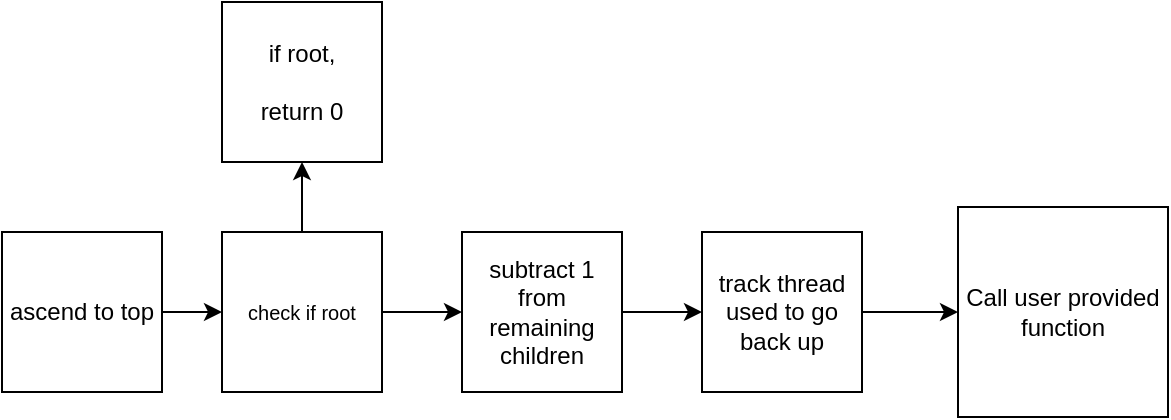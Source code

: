 <mxfile version="20.0.4" type="google"><diagram id="oE9eBsmhkbL_vnoVL5hP" name="Page-1"><mxGraphModel grid="1" page="1" gridSize="10" guides="1" tooltips="1" connect="1" arrows="1" fold="1" pageScale="1" pageWidth="1100" pageHeight="850" math="0" shadow="0"><root><mxCell id="0"/><mxCell id="1" parent="0"/><mxCell id="ssrmw2ClgQkngZx_AXAz-1" style="edgeStyle=orthogonalEdgeStyle;rounded=0;orthogonalLoop=1;jettySize=auto;html=1;exitX=1;exitY=0.5;exitDx=0;exitDy=0;entryX=0;entryY=0.5;entryDx=0;entryDy=0;fontSize=10;" edge="1" parent="1" source="ssrmw2ClgQkngZx_AXAz-2" target="ssrmw2ClgQkngZx_AXAz-4"><mxGeometry relative="1" as="geometry"/></mxCell><mxCell id="ssrmw2ClgQkngZx_AXAz-2" value="ascend to top" style="whiteSpace=wrap;html=1;aspect=fixed;" vertex="1" parent="1"><mxGeometry x="20" y="345" width="80" height="80" as="geometry"/></mxCell><mxCell id="ssrmw2ClgQkngZx_AXAz-3" style="edgeStyle=orthogonalEdgeStyle;rounded=0;orthogonalLoop=1;jettySize=auto;html=1;exitX=1;exitY=0.5;exitDx=0;exitDy=0;entryX=0;entryY=0.5;entryDx=0;entryDy=0;" edge="1" parent="1" source="ssrmw2ClgQkngZx_AXAz-4" target="ssrmw2ClgQkngZx_AXAz-6"><mxGeometry relative="1" as="geometry"/></mxCell><mxCell id="ssrmw2ClgQkngZx_AXAz-4" value="check if root" style="whiteSpace=wrap;html=1;aspect=fixed;fontSize=10;" vertex="1" parent="1"><mxGeometry x="130" y="345" width="80" height="80" as="geometry"/></mxCell><mxCell id="ssrmw2ClgQkngZx_AXAz-5" style="edgeStyle=orthogonalEdgeStyle;rounded=0;orthogonalLoop=1;jettySize=auto;html=1;exitX=1;exitY=0.5;exitDx=0;exitDy=0;entryX=0;entryY=0.5;entryDx=0;entryDy=0;" edge="1" parent="1" source="ssrmw2ClgQkngZx_AXAz-6" target="ssrmw2ClgQkngZx_AXAz-8"><mxGeometry relative="1" as="geometry"/></mxCell><mxCell id="ssrmw2ClgQkngZx_AXAz-6" value="subtract 1 from remaining children " style="whiteSpace=wrap;html=1;aspect=fixed;" vertex="1" parent="1"><mxGeometry x="250" y="345" width="80" height="80" as="geometry"/></mxCell><mxCell id="ssrmw2ClgQkngZx_AXAz-7" style="edgeStyle=orthogonalEdgeStyle;rounded=0;orthogonalLoop=1;jettySize=auto;html=1;exitX=1;exitY=0.5;exitDx=0;exitDy=0;" edge="1" parent="1" source="ssrmw2ClgQkngZx_AXAz-8" target="ssrmw2ClgQkngZx_AXAz-9"><mxGeometry relative="1" as="geometry"/></mxCell><mxCell id="ssrmw2ClgQkngZx_AXAz-8" value="track thread used to go back up" style="whiteSpace=wrap;html=1;aspect=fixed;" vertex="1" parent="1"><mxGeometry x="370" y="345" width="80" height="80" as="geometry"/></mxCell><mxCell id="ssrmw2ClgQkngZx_AXAz-9" value="&lt;div&gt;Call user provided function&lt;br&gt;&lt;/div&gt;" style="whiteSpace=wrap;html=1;aspect=fixed;" vertex="1" parent="1"><mxGeometry x="498" y="332.5" width="105" height="105" as="geometry"/></mxCell><mxCell id="Ko1bT6dKY2KVoKK7ZuGl-1" value="" style="endArrow=classic;html=1;rounded=0;exitX=0.5;exitY=0;exitDx=0;exitDy=0;entryX=0.5;entryY=1;entryDx=0;entryDy=0;" edge="1" parent="1" source="ssrmw2ClgQkngZx_AXAz-4" target="Ko1bT6dKY2KVoKK7ZuGl-2"><mxGeometry width="50" height="50" relative="1" as="geometry"><mxPoint x="140" y="330" as="sourcePoint"/><mxPoint x="170" y="280" as="targetPoint"/></mxGeometry></mxCell><mxCell id="Ko1bT6dKY2KVoKK7ZuGl-2" value="&lt;div&gt;if root,&lt;/div&gt;&lt;div&gt;&lt;br&gt;&lt;/div&gt;&lt;div&gt;return 0 &lt;br&gt;&lt;/div&gt;" style="whiteSpace=wrap;html=1;aspect=fixed;" vertex="1" parent="1"><mxGeometry x="130" y="230" width="80" height="80" as="geometry"/></mxCell></root></mxGraphModel></diagram></mxfile>